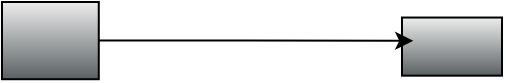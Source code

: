 <mxfile version="27.0.5">
  <diagram name="Página-1" id="ZhgFpiuUc04yXI0_oeS_">
    <mxGraphModel dx="1041" dy="542" grid="1" gridSize="10" guides="1" tooltips="1" connect="1" arrows="1" fold="1" page="1" pageScale="1" pageWidth="827" pageHeight="1169" math="0" shadow="0">
      <root>
        <mxCell id="0" />
        <mxCell id="1" parent="0" />
        <mxCell id="dW1ti2LC9JmZbImDwJrO-5" value="" style="shape=mxgraph.networks2.icon;aspect=fixed;fillColor=#EDEDED;strokeColor=#000000;gradientColor=#5B6163;network2IconShadow=1;network2bgFillColor=none;network2Icon=mxgraph.networks2.internet;network2IconXOffset=0.001;network2IconYOffset=0.004;network2IconW=0.968;network2IconH=0.772;" vertex="1" parent="1">
          <mxGeometry x="230" y="220" width="48.385" height="38.61" as="geometry" />
        </mxCell>
        <mxCell id="dW1ti2LC9JmZbImDwJrO-6" value="" style="fillColorStyles=neutralFill;neutralFill=#9DA6A8;shape=mxgraph.networks2.icon;aspect=fixed;fillColor=#EDEDED;strokeColor=#000000;gradientColor=#5B6163;network2IconShadow=1;network2bgFillColor=none;network2Icon=mxgraph.networks2.server;network2IconW=1.0;network2IconH=0.581;" vertex="1" parent="1">
          <mxGeometry x="430" y="227.77" width="50.005" height="29.06" as="geometry" />
        </mxCell>
        <mxCell id="dW1ti2LC9JmZbImDwJrO-7" style="edgeStyle=orthogonalEdgeStyle;rounded=0;orthogonalLoop=1;jettySize=auto;html=1;entryX=0.112;entryY=0.4;entryDx=0;entryDy=0;entryPerimeter=0;" edge="1" parent="1" source="dW1ti2LC9JmZbImDwJrO-5" target="dW1ti2LC9JmZbImDwJrO-6">
          <mxGeometry relative="1" as="geometry" />
        </mxCell>
      </root>
    </mxGraphModel>
  </diagram>
</mxfile>
